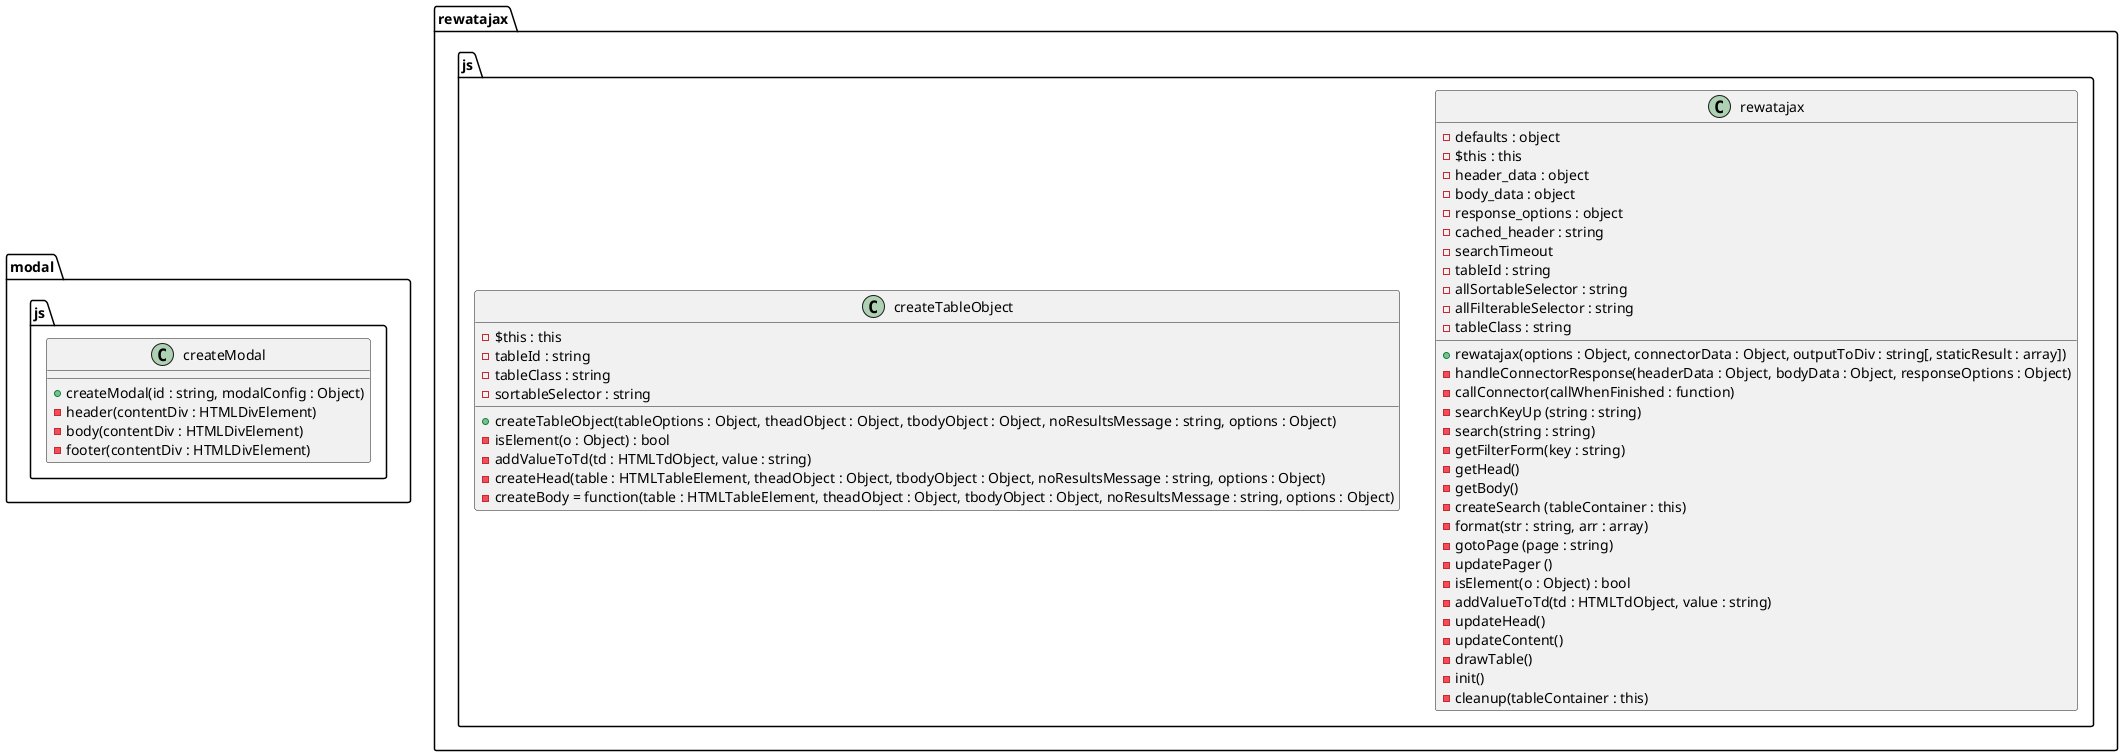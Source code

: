 @startuml

namespace modal.js {
    class createModal {
        + createModal(id : string, modalConfig : Object)
        - header(contentDiv : HTMLDivElement)
        - body(contentDiv : HTMLDivElement)
        - footer(contentDiv : HTMLDivElement)
    }
}

namespace rewatajax.js {
    class rewatajax {
        + rewatajax(options : Object, connectorData : Object, outputToDiv : string[, staticResult : array])
        - defaults : object
        - $this : this
        - header_data : object
        - body_data : object
        - response_options : object
        - cached_header : string
        - searchTimeout
        - tableId : string
        - allSortableSelector : string
        - allFilterableSelector : string
        - tableClass : string
        
        - handleConnectorResponse(headerData : Object, bodyData : Object, responseOptions : Object)
        - callConnector(callWhenFinished : function)
        - searchKeyUp (string : string)
        - search(string : string)
        - getFilterForm(key : string)
        - getHead()
        - getBody()
        - createSearch (tableContainer : this)
        - format(str : string, arr : array)
        - gotoPage (page : string)
        - updatePager ()
        - isElement(o : Object) : bool
        - addValueToTd(td : HTMLTdObject, value : string)
        - updateHead()
        - updateContent()
        - drawTable()
        - init()
        - cleanup(tableContainer : this)
    }
    class createTableObject {
        + createTableObject(tableOptions : Object, theadObject : Object, tbodyObject : Object, noResultsMessage : string, options : Object)
        - $this : this
        - tableId : string
        - tableClass : string
        - sortableSelector : string
        - isElement(o : Object) : bool
        - addValueToTd(td : HTMLTdObject, value : string)
        - createHead(table : HTMLTableElement, theadObject : Object, tbodyObject : Object, noResultsMessage : string, options : Object)
        - createBody = function(table : HTMLTableElement, theadObject : Object, tbodyObject : Object, noResultsMessage : string, options : Object)
    }
}


@enduml